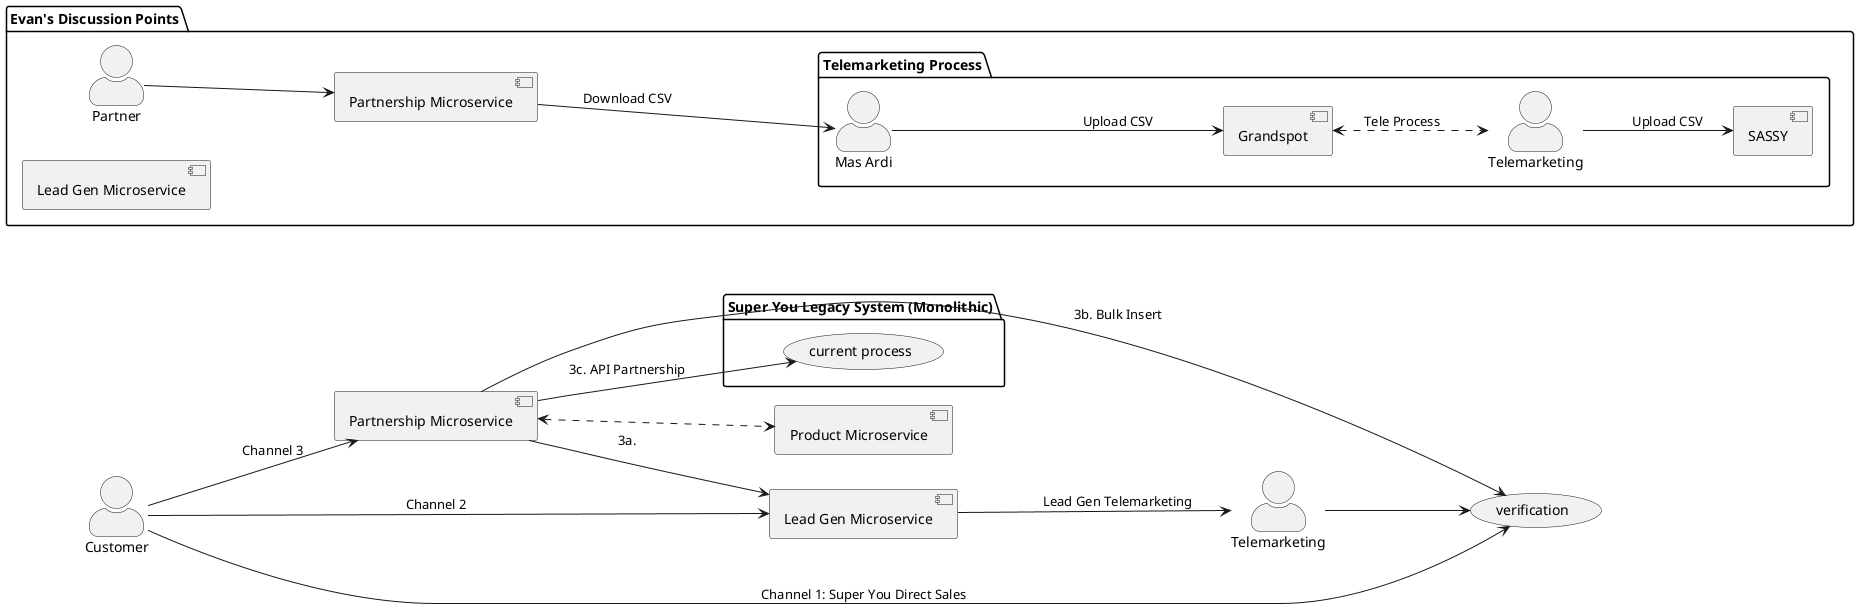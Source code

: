 
@startuml partnership-microservice
left to right direction
skinparam actorStyle awesome

actor "Customer" as external
component "Partnership Microservice" as partnership
component "Lead Gen Microservice" as lg
actor "Telemarketing" as tele
component "Product Microservice" as product
package "Super You Legacy System (Monolithic)" as superyou {
    partnership --> (current process): "3c. API Partnership"
    ' (verification) --> (payment)
    ' (payment) --> (policy)
    ' (policy) --> (createPDF)
    ' (createPDF) --> (dashboard)
}

package "Evan's Discussion Points" as evan {
    actor "Partner" as partner
    component "Partnership Microservice" as partnershipms
    component "Lead Gen Microservice" as leadgenms

    package "Telemarketing Process" as teleprocess {
        component "Grandspot" as grandspot
        actor "Mas Ardi" as ardi
        actor "Telemarketing" as telem
        component "SASSY" as sassy
        partnershipms --> ardi: "Download CSV"
        ardi --> grandspot: "Upload CSV"
        grandspot <..> telem: "Tele Process"
        telem --> sassy: "Upload CSV"
    }

    partner --> partnershipms
}

external --> (verification): "Channel 1: Super You Direct Sales"
external --> lg: "Channel 2"
lg --> tele: Lead Gen Telemarketing
tele --> (verification)
partnership --> lg: 3a.
partnership --> (verification): "3b. Bulk Insert"
' lg --> tele: Lead Gen Telemarketing
' tele --> (verification)

external --> partnership: "Channel 3"
partnership <..> product

' superyou --> payment
' sovera --> payment
@enduml